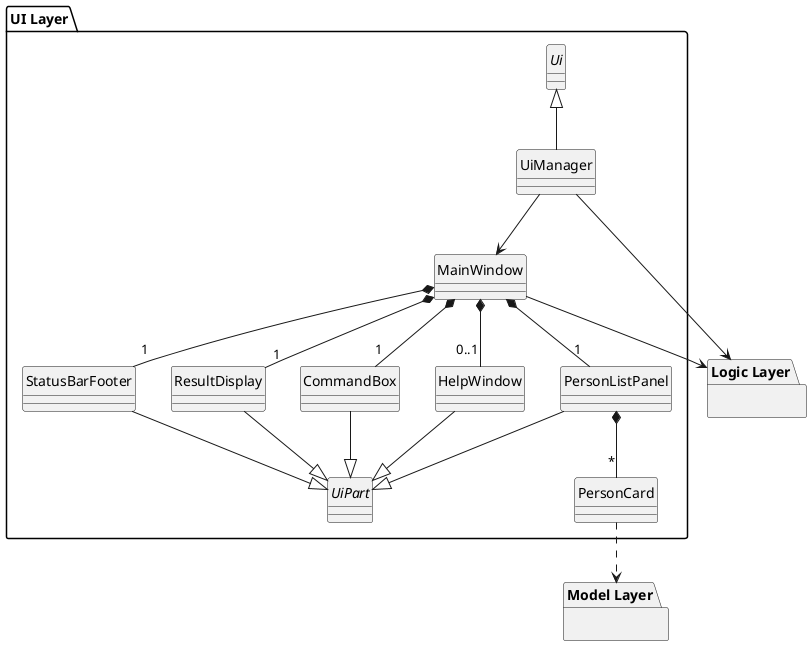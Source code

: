 @startuml
hide circle

package "Logic Layer" as Logic {
}

package "Model Layer" as Model {
}

package "UI Layer" as UI {
    interface Ui
    class UiManager
    class MainWindow
    class StatusBarFooter
    class ResultDisplay
    class CommandBox
    class HelpWindow
    class PersonListPanel
    class PersonCard
    abstract class UiPart

    Ui <|-- UiManager
    UiManager --> Logic
    UiManager --> MainWindow
    MainWindow --> Logic
    PersonCard ..> Model

    MainWindow *-- "1" StatusBarFooter
    MainWindow *-- "1" ResultDisplay
    MainWindow *-- "1" CommandBox
    MainWindow *-- "0..1" HelpWindow
    MainWindow *-- "1" PersonListPanel
    PersonListPanel *-- "*" PersonCard

    StatusBarFooter --|> UiPart
    ResultDisplay --|> UiPart
    CommandBox --|> UiPart
    HelpWindow --|> UiPart
    PersonListPanel --|> UiPart
}

@enduml
